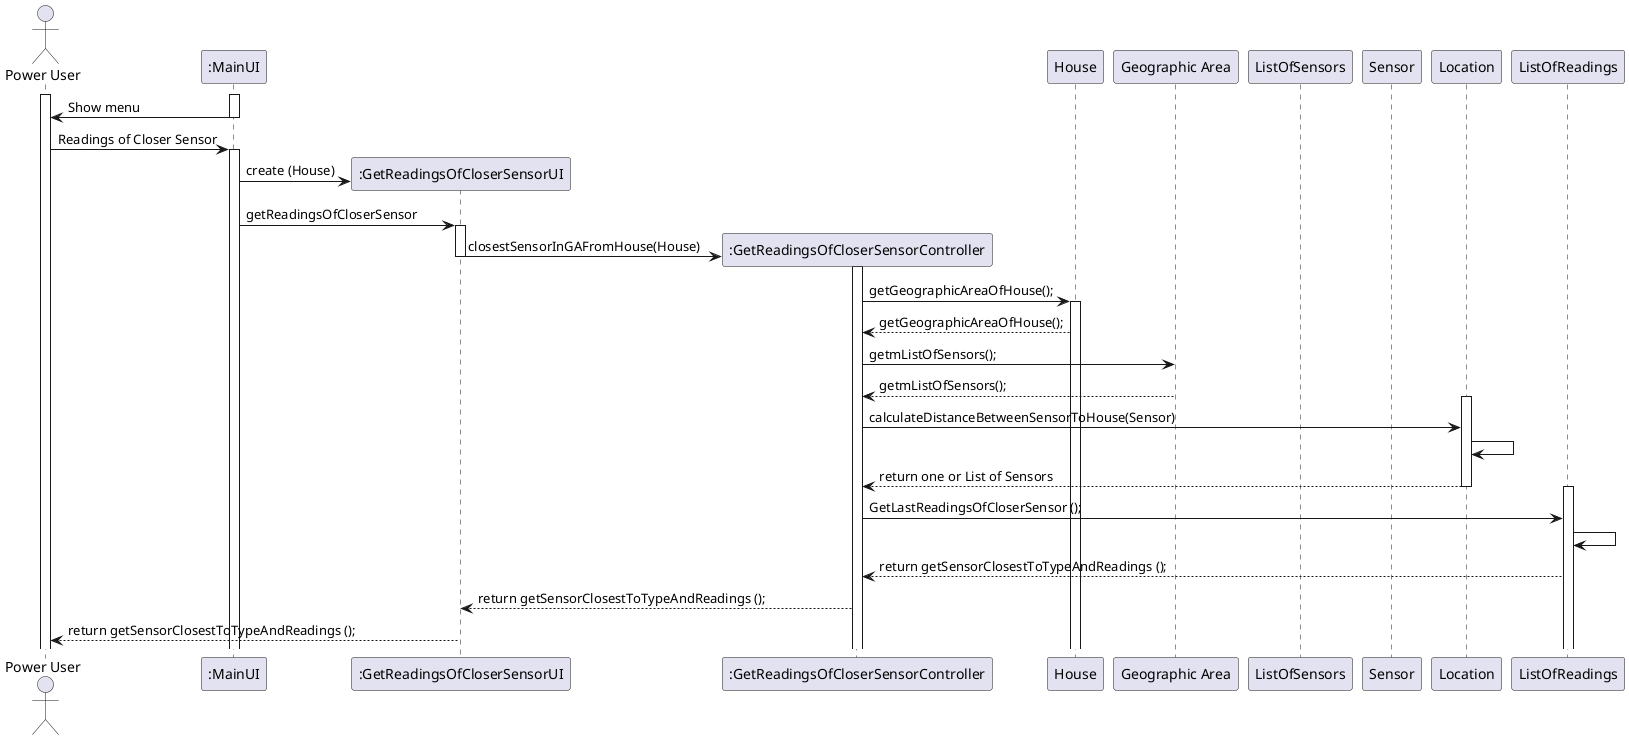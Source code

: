 @startuml

actor "Power User" as P
participant ":MainUI" as M
participant ":GetReadingsOfCloserSensorUI" as A
participant ":GetReadingsOfCloserSensorController" as B
participant "House" as C
participant "Geographic Area" as D
participant "ListOfSensors" as E
participant "Sensor" as F
participant "Location" as G
participant "ListOfReadings" as H

activate P
activate M
M -> P: Show menu
deactivate M
P -> M: Readings of Closer Sensor
activate M
create A
M -> A : create (House)
M -> A: getReadingsOfCloserSensor
activate A
create B
A -> B: closestSensorInGAFromHouse(House)
deactivate A
activate B
B -> C: getGeographicAreaOfHouse();
activate C
B <-- C: getGeographicAreaOfHouse();
B -> D: getmListOfSensors();
B <-- D: getmListOfSensors();
activate G
B -> G: calculateDistanceBetweenSensorToHouse(Sensor)
G -> G
B <-- G: return one or List of Sensors
deactivate G
activate H
B -> H: GetLastReadingsOfCloserSensor ();
H -> H
B <--H: return getSensorClosestToTypeAndReadings ();
A <--B: return getSensorClosestToTypeAndReadings ();
P <--A: return getSensorClosestToTypeAndReadings ();






@enduml